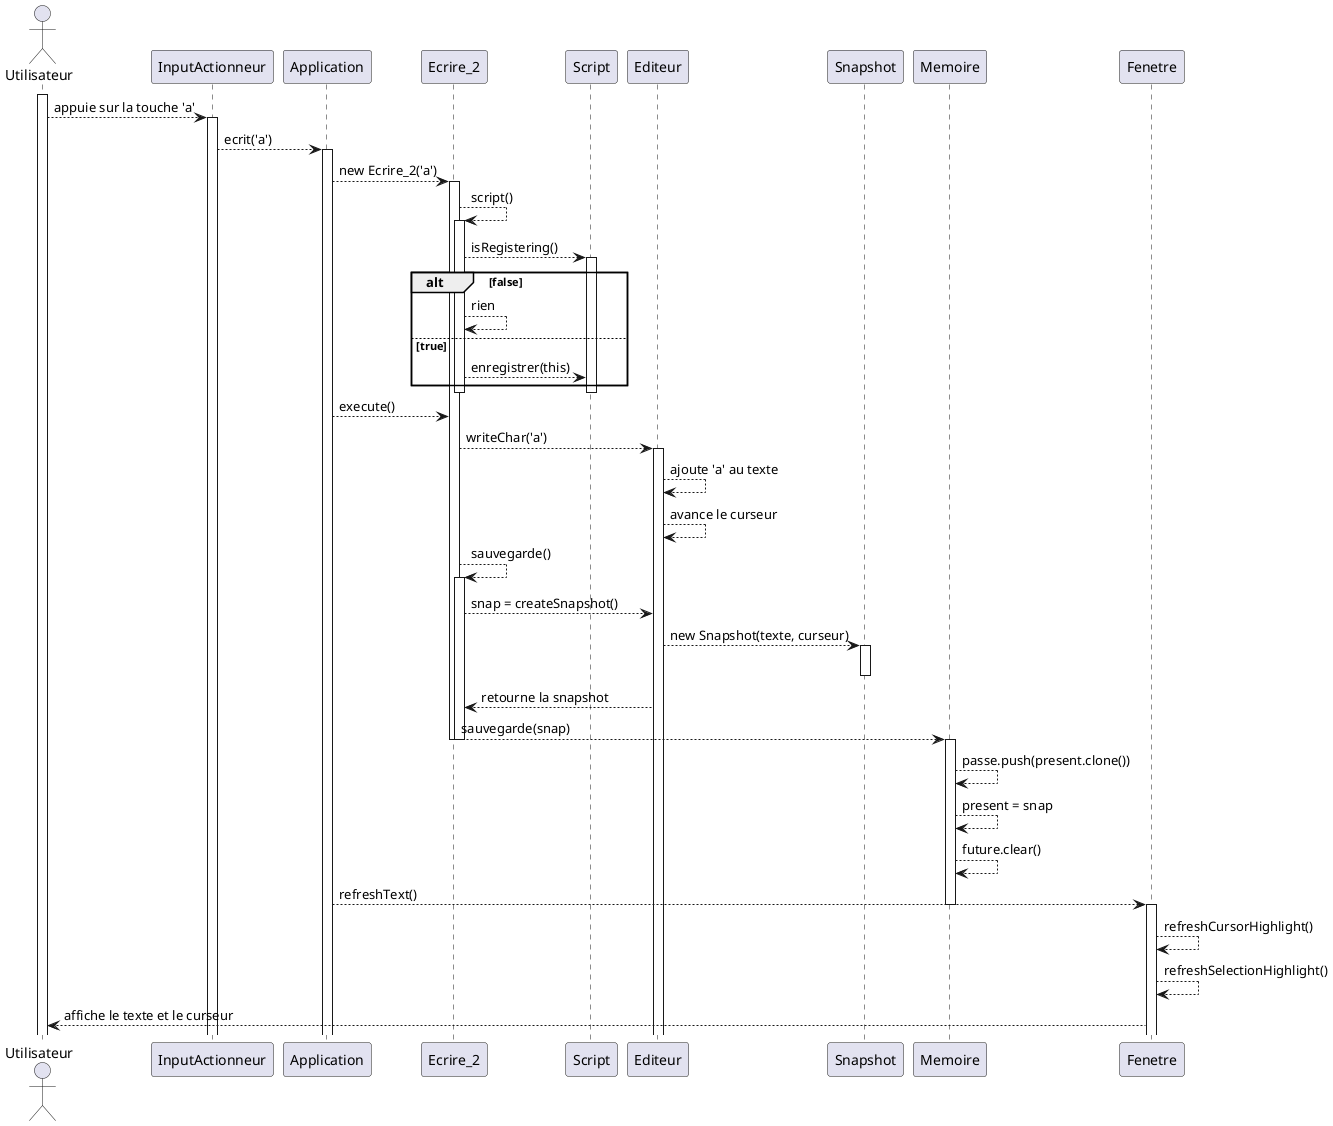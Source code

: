 @startuml sequence_ecriture
actor Utilisateur as U
participant InputActionneur as In
participant Application as App
participant Ecrire_2 as Ecr
participant Script as Sc
participant Editeur as Ed
participant Snapshot as Snap
participant Memoire as M
participant Fenetre as Fen

activate U
U --> In : appuie sur la touche 'a'
activate In
In --> App : ecrit('a')
activate App
App --> Ecr : new Ecrire_2('a')
activate Ecr
Ecr --> Ecr : script()
activate Ecr
Ecr --> Sc : isRegistering()
activate Sc
alt false
Ecr --> Ecr : rien
else true
Ecr --> Sc : enregistrer(this)
end
deactivate Sc
deactivate Ecr
App --> Ecr : execute()
Ecr --> Ed : writeChar('a')
activate Ed
Ed --> Ed : ajoute 'a' au texte
Ed --> Ed : avance le curseur
Ecr --> Ecr : sauvegarde()
activate Ecr
Ecr --> Ed : snap = createSnapshot()
Ed --> Snap : new Snapshot(texte, curseur)
activate Snap
deactivate Snap
Ed --> Ecr : retourne la snapshot
Ecr --> M : sauvegarde(snap)
deactivate Ecr
deactivate Ecr
activate M
M --> M : passe.push(present.clone())
M --> M : present = snap
M --> M : future.clear()
App --> Fen : refreshText()
deactivate M
activate Fen
Fen --> Fen : refreshCursorHighlight()
Fen --> Fen : refreshSelectionHighlight()
Fen --> U : affiche le texte et le curseur
@enduml

@startuml sequence_commande
actor Utilisateur as U
participant InputActionneur as In
participant CommandeActionneur as Cmd
participant Fenetre as Fen
participant Application as App
participant Annuler as An
participant Script as Sc
participant Memoire as M
participant Editeur as Ed
participant Snapshot as Snap
activate U
U --> In : appuie sur la touche Échap
activate In
In --> In : changeActionneur(\n\tnew CommandeActionneur()\n)
activate In
In --> Cmd : cmd = new CommandeActionneur()
activate Cmd
In --> Fen : setActionneur(cmd)
activate Fen
deactivate In
deactivate In
U --> Cmd : appuie sur la touche 'z'
Cmd --> App : getCommande('z')
activate App
App --> An : new Annuler() 
activate An
An --> An : script()
activate An
An --> Sc : isRegistering()
activate Sc
alt false
An --> An : rien
else true
An --> Sc : enregistrer(this)
end
deactivate Sc
deactivate An
App --> Cmd : retourne l'instance d'Annuler
Cmd --> An : execute()
An --> M : snap = retourPasse()
activate M
M --> M : future.push(present.clone())
M --> M : present = passe.pop()
M --> An : retourne present.clone()
deactivate M
An --> Ed : restoreSnapshot(snap)
activate Ed
Ed --> Snap : getText()
activate Snap
Ed --> Snap : getCurseur()
deactivate Snap
deactivate An
Cmd --> Fen : refreshText()
activate Fen
Fen --> Fen : refreshCursorHighlight()
Fen --> U : affiche le texte et le curseur
@enduml
